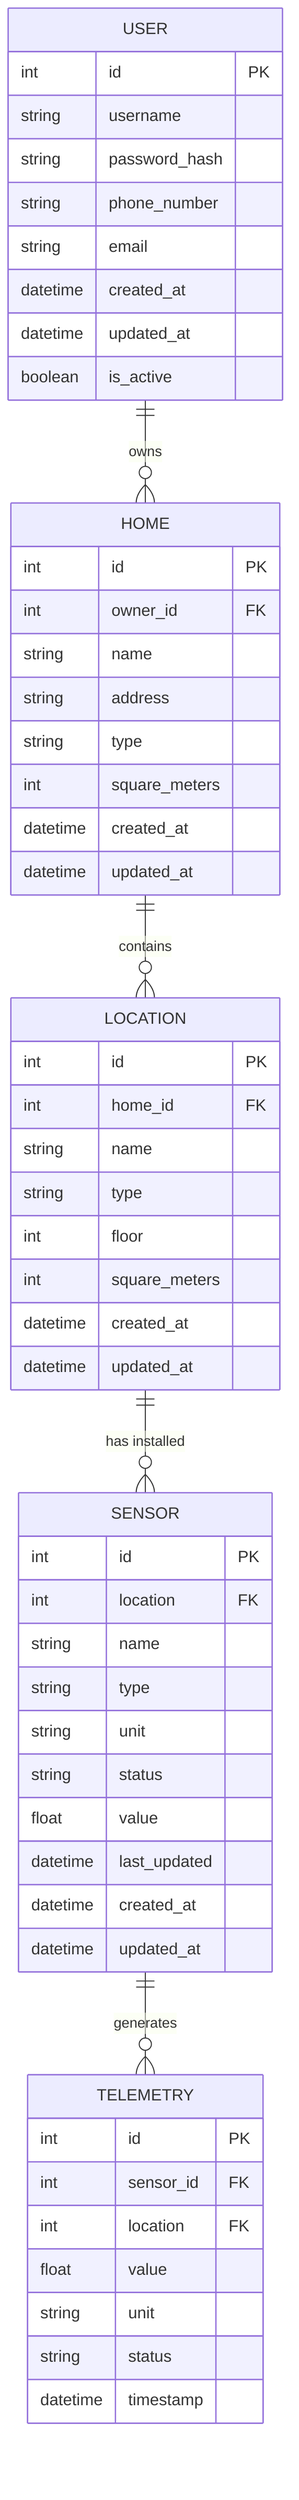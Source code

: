 erDiagram
%% User Database
    USER {
        int id PK
        string username
        string password_hash
        string phone_number
        string email
        datetime created_at
        datetime updated_at
        boolean is_active
    }

%% Home Database
    HOME {
        int id PK
        int owner_id FK
        string name
        string address
        string type
        int square_meters
        datetime created_at
        datetime updated_at
    }

    LOCATION {
        int id PK
        int home_id FK
        string name
        string type
        int floor
        int square_meters
        datetime created_at
        datetime updated_at
    }

%% Device Database
    SENSOR {
        int id PK
        int location FK
        string name
        string type
        string unit
        string status
        float value
        datetime last_updated
        datetime created_at
        datetime updated_at
    }

%% Telemetry Database
    TELEMETRY {
        int id PK
        int sensor_id FK
        int location FK
        float value
        string unit
        string status
        datetime timestamp
    }

%% Relationships
    USER ||--o{ HOME : "owns"
    HOME ||--o{ LOCATION : "contains"
    LOCATION ||--o{ SENSOR : "has installed"
    SENSOR ||--o{ TELEMETRY : "generates"
